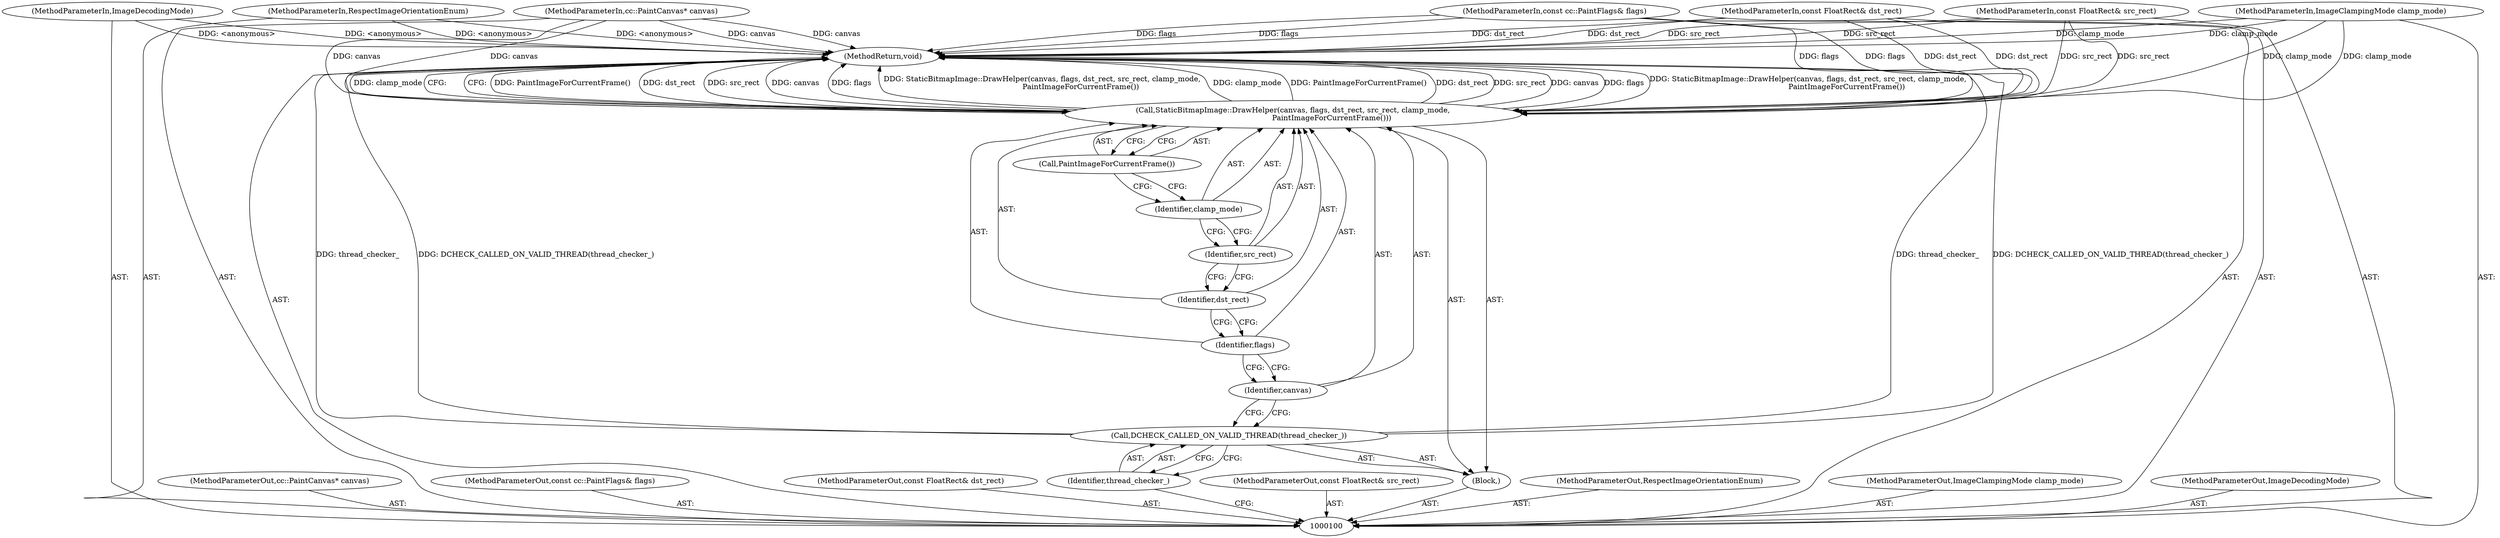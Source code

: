 digraph "0_Chrome_78d89fe556cb5dabbc47b4967cdf55e607e29580_12" {
"1000118" [label="(MethodReturn,void)"];
"1000101" [label="(MethodParameterIn,cc::PaintCanvas* canvas)"];
"1000144" [label="(MethodParameterOut,cc::PaintCanvas* canvas)"];
"1000117" [label="(Call,PaintImageForCurrentFrame())"];
"1000102" [label="(MethodParameterIn,const cc::PaintFlags& flags)"];
"1000145" [label="(MethodParameterOut,const cc::PaintFlags& flags)"];
"1000103" [label="(MethodParameterIn,const FloatRect& dst_rect)"];
"1000146" [label="(MethodParameterOut,const FloatRect& dst_rect)"];
"1000104" [label="(MethodParameterIn,const FloatRect& src_rect)"];
"1000147" [label="(MethodParameterOut,const FloatRect& src_rect)"];
"1000105" [label="(MethodParameterIn,RespectImageOrientationEnum)"];
"1000148" [label="(MethodParameterOut,RespectImageOrientationEnum)"];
"1000106" [label="(MethodParameterIn,ImageClampingMode clamp_mode)"];
"1000149" [label="(MethodParameterOut,ImageClampingMode clamp_mode)"];
"1000107" [label="(MethodParameterIn,ImageDecodingMode)"];
"1000150" [label="(MethodParameterOut,ImageDecodingMode)"];
"1000108" [label="(Block,)"];
"1000109" [label="(Call,DCHECK_CALLED_ON_VALID_THREAD(thread_checker_))"];
"1000110" [label="(Identifier,thread_checker_)"];
"1000111" [label="(Call,StaticBitmapImage::DrawHelper(canvas, flags, dst_rect, src_rect, clamp_mode,\n                                 PaintImageForCurrentFrame()))"];
"1000112" [label="(Identifier,canvas)"];
"1000113" [label="(Identifier,flags)"];
"1000114" [label="(Identifier,dst_rect)"];
"1000115" [label="(Identifier,src_rect)"];
"1000116" [label="(Identifier,clamp_mode)"];
"1000118" -> "1000100"  [label="AST: "];
"1000118" -> "1000111"  [label="CFG: "];
"1000111" -> "1000118"  [label="DDG: PaintImageForCurrentFrame()"];
"1000111" -> "1000118"  [label="DDG: dst_rect"];
"1000111" -> "1000118"  [label="DDG: src_rect"];
"1000111" -> "1000118"  [label="DDG: canvas"];
"1000111" -> "1000118"  [label="DDG: flags"];
"1000111" -> "1000118"  [label="DDG: StaticBitmapImage::DrawHelper(canvas, flags, dst_rect, src_rect, clamp_mode,\n                                 PaintImageForCurrentFrame())"];
"1000111" -> "1000118"  [label="DDG: clamp_mode"];
"1000107" -> "1000118"  [label="DDG: <anonymous>"];
"1000104" -> "1000118"  [label="DDG: src_rect"];
"1000105" -> "1000118"  [label="DDG: <anonymous>"];
"1000103" -> "1000118"  [label="DDG: dst_rect"];
"1000102" -> "1000118"  [label="DDG: flags"];
"1000101" -> "1000118"  [label="DDG: canvas"];
"1000109" -> "1000118"  [label="DDG: thread_checker_"];
"1000109" -> "1000118"  [label="DDG: DCHECK_CALLED_ON_VALID_THREAD(thread_checker_)"];
"1000106" -> "1000118"  [label="DDG: clamp_mode"];
"1000101" -> "1000100"  [label="AST: "];
"1000101" -> "1000118"  [label="DDG: canvas"];
"1000101" -> "1000111"  [label="DDG: canvas"];
"1000144" -> "1000100"  [label="AST: "];
"1000117" -> "1000111"  [label="AST: "];
"1000117" -> "1000116"  [label="CFG: "];
"1000111" -> "1000117"  [label="CFG: "];
"1000102" -> "1000100"  [label="AST: "];
"1000102" -> "1000118"  [label="DDG: flags"];
"1000102" -> "1000111"  [label="DDG: flags"];
"1000145" -> "1000100"  [label="AST: "];
"1000103" -> "1000100"  [label="AST: "];
"1000103" -> "1000118"  [label="DDG: dst_rect"];
"1000103" -> "1000111"  [label="DDG: dst_rect"];
"1000146" -> "1000100"  [label="AST: "];
"1000104" -> "1000100"  [label="AST: "];
"1000104" -> "1000118"  [label="DDG: src_rect"];
"1000104" -> "1000111"  [label="DDG: src_rect"];
"1000147" -> "1000100"  [label="AST: "];
"1000105" -> "1000100"  [label="AST: "];
"1000105" -> "1000118"  [label="DDG: <anonymous>"];
"1000148" -> "1000100"  [label="AST: "];
"1000106" -> "1000100"  [label="AST: "];
"1000106" -> "1000118"  [label="DDG: clamp_mode"];
"1000106" -> "1000111"  [label="DDG: clamp_mode"];
"1000149" -> "1000100"  [label="AST: "];
"1000107" -> "1000100"  [label="AST: "];
"1000107" -> "1000118"  [label="DDG: <anonymous>"];
"1000150" -> "1000100"  [label="AST: "];
"1000108" -> "1000100"  [label="AST: "];
"1000109" -> "1000108"  [label="AST: "];
"1000111" -> "1000108"  [label="AST: "];
"1000109" -> "1000108"  [label="AST: "];
"1000109" -> "1000110"  [label="CFG: "];
"1000110" -> "1000109"  [label="AST: "];
"1000112" -> "1000109"  [label="CFG: "];
"1000109" -> "1000118"  [label="DDG: thread_checker_"];
"1000109" -> "1000118"  [label="DDG: DCHECK_CALLED_ON_VALID_THREAD(thread_checker_)"];
"1000110" -> "1000109"  [label="AST: "];
"1000110" -> "1000100"  [label="CFG: "];
"1000109" -> "1000110"  [label="CFG: "];
"1000111" -> "1000108"  [label="AST: "];
"1000111" -> "1000117"  [label="CFG: "];
"1000112" -> "1000111"  [label="AST: "];
"1000113" -> "1000111"  [label="AST: "];
"1000114" -> "1000111"  [label="AST: "];
"1000115" -> "1000111"  [label="AST: "];
"1000116" -> "1000111"  [label="AST: "];
"1000117" -> "1000111"  [label="AST: "];
"1000118" -> "1000111"  [label="CFG: "];
"1000111" -> "1000118"  [label="DDG: PaintImageForCurrentFrame()"];
"1000111" -> "1000118"  [label="DDG: dst_rect"];
"1000111" -> "1000118"  [label="DDG: src_rect"];
"1000111" -> "1000118"  [label="DDG: canvas"];
"1000111" -> "1000118"  [label="DDG: flags"];
"1000111" -> "1000118"  [label="DDG: StaticBitmapImage::DrawHelper(canvas, flags, dst_rect, src_rect, clamp_mode,\n                                 PaintImageForCurrentFrame())"];
"1000111" -> "1000118"  [label="DDG: clamp_mode"];
"1000101" -> "1000111"  [label="DDG: canvas"];
"1000102" -> "1000111"  [label="DDG: flags"];
"1000103" -> "1000111"  [label="DDG: dst_rect"];
"1000104" -> "1000111"  [label="DDG: src_rect"];
"1000106" -> "1000111"  [label="DDG: clamp_mode"];
"1000112" -> "1000111"  [label="AST: "];
"1000112" -> "1000109"  [label="CFG: "];
"1000113" -> "1000112"  [label="CFG: "];
"1000113" -> "1000111"  [label="AST: "];
"1000113" -> "1000112"  [label="CFG: "];
"1000114" -> "1000113"  [label="CFG: "];
"1000114" -> "1000111"  [label="AST: "];
"1000114" -> "1000113"  [label="CFG: "];
"1000115" -> "1000114"  [label="CFG: "];
"1000115" -> "1000111"  [label="AST: "];
"1000115" -> "1000114"  [label="CFG: "];
"1000116" -> "1000115"  [label="CFG: "];
"1000116" -> "1000111"  [label="AST: "];
"1000116" -> "1000115"  [label="CFG: "];
"1000117" -> "1000116"  [label="CFG: "];
}
